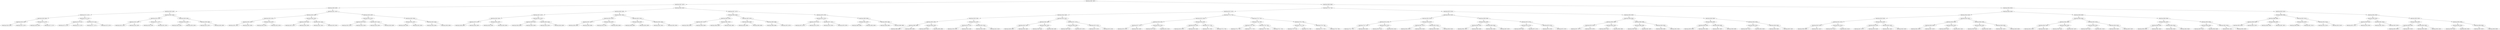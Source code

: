 digraph G{
1443106128 [label="Node{data=[4987, 4987]}"]
1443106128 -> 2141501484
2141501484 [label="Node{data=[4567, 4567]}"]
2141501484 -> 1922106678
1922106678 [label="Node{data=[4300, 4300]}"]
1922106678 -> 275575381
275575381 [label="Node{data=[4180, 4180]}"]
275575381 -> 1727267717
1727267717 [label="Node{data=[4172, 4172]}"]
1727267717 -> 1019982511
1019982511 [label="Node{data=[4168, 4168]}"]
1019982511 -> 1175042229
1175042229 [label="Node{data=[4166, 4166]}"]
1175042229 -> 822088827
822088827 [label="Node{data=[4160, 4160]}"]
1175042229 -> 1999553013
1999553013 [label="Node{data=[4167, 4167]}"]
1019982511 -> 370236277
370236277 [label="Node{data=[4170, 4170]}"]
370236277 -> 500598034
500598034 [label="Node{data=[4169, 4169]}"]
370236277 -> 751102239
751102239 [label="Node{data=[4171, 4171]}"]
1727267717 -> 769963035
769963035 [label="Node{data=[4176, 4176]}"]
769963035 -> 833787937
833787937 [label="Node{data=[4174, 4174]}"]
833787937 -> 417690896
417690896 [label="Node{data=[4173, 4173]}"]
833787937 -> 333642498
333642498 [label="Node{data=[4175, 4175]}"]
769963035 -> 456053001
456053001 [label="Node{data=[4178, 4178]}"]
456053001 -> 1056448989
1056448989 [label="Node{data=[4177, 4177]}"]
456053001 -> 218537703
218537703 [label="Node{data=[4179, 4179]}"]
275575381 -> 154689198
154689198 [label="Node{data=[4292, 4292]}"]
154689198 -> 1685286937
1685286937 [label="Node{data=[4218, 4218]}"]
1685286937 -> 460997507
460997507 [label="Node{data=[4182, 4182]}"]
460997507 -> 573704109
573704109 [label="Node{data=[4181, 4181]}"]
460997507 -> 1773461611
1773461611 [label="Node{data=[4183, 4183]}"]
1685286937 -> 381200124
381200124 [label="Node{data=[4277, 4277]}"]
381200124 -> 1603766771
1603766771 [label="Node{data=[4230, 4230]}"]
381200124 -> 1831531203
1831531203 [label="Node{data=[4291, 4291]}"]
154689198 -> 592703669
592703669 [label="Node{data=[4296, 4296]}"]
592703669 -> 1888431461
1888431461 [label="Node{data=[4294, 4294]}"]
1888431461 -> 322239126
322239126 [label="Node{data=[4293, 4293]}"]
1888431461 -> 699580121
699580121 [label="Node{data=[4295, 4295]}"]
592703669 -> 358098178
358098178 [label="Node{data=[4298, 4298]}"]
358098178 -> 473290441
473290441 [label="Node{data=[4297, 4297]}"]
358098178 -> 685866899
685866899 [label="Node{data=[4299, 4299]}"]
1922106678 -> 345589792
345589792 [label="Node{data=[4551, 4551]}"]
345589792 -> 1086132100
1086132100 [label="Node{data=[4336, 4336]}"]
1086132100 -> 1921784516
1921784516 [label="Node{data=[4332, 4332]}"]
1921784516 -> 1370685153
1370685153 [label="Node{data=[4302, 4302]}"]
1370685153 -> 263484607
263484607 [label="Node{data=[4301, 4301]}"]
1370685153 -> 668834786
668834786 [label="Node{data=[4303, 4303]}"]
1921784516 -> 890630119
890630119 [label="Node{data=[4334, 4334]}"]
890630119 -> 1930844754
1930844754 [label="Node{data=[4333, 4333]}"]
890630119 -> 1605093635
1605093635 [label="Node{data=[4335, 4335]}"]
1086132100 -> 350378911
350378911 [label="Node{data=[4340, 4340]}"]
350378911 -> 236123187
236123187 [label="Node{data=[4338, 4338]}"]
236123187 -> 1326971753
1326971753 [label="Node{data=[4337, 4337]}"]
236123187 -> 1316343897
1316343897 [label="Node{data=[4339, 4339]}"]
350378911 -> 1221412011
1221412011 [label="Node{data=[4342, 4342]}"]
1221412011 -> 1374126829
1374126829 [label="Node{data=[4341, 4341]}"]
1221412011 -> 559675147
559675147 [label="Node{data=[4343, 4343]}"]
345589792 -> 1095507041
1095507041 [label="Node{data=[4559, 4559]}"]
1095507041 -> 1661399295
1661399295 [label="Node{data=[4555, 4555]}"]
1661399295 -> 245098136
245098136 [label="Node{data=[4553, 4553]}"]
245098136 -> 1887874031
1887874031 [label="Node{data=[4552, 4552]}"]
245098136 -> 1367871114
1367871114 [label="Node{data=[4554, 4554]}"]
1661399295 -> 90017100
90017100 [label="Node{data=[4557, 4557]}"]
90017100 -> 1411581017
1411581017 [label="Node{data=[4556, 4556]}"]
90017100 -> 289346785
289346785 [label="Node{data=[4558, 4558]}"]
1095507041 -> 13808658
13808658 [label="Node{data=[4563, 4563]}"]
13808658 -> 1762422441
1762422441 [label="Node{data=[4561, 4561]}"]
1762422441 -> 633454109
633454109 [label="Node{data=[4560, 4560]}"]
1762422441 -> 1286618712
1286618712 [label="Node{data=[4562, 4562]}"]
13808658 -> 1498903032
1498903032 [label="Node{data=[4565, 4565]}"]
1498903032 -> 1403266397
1403266397 [label="Node{data=[4564, 4564]}"]
1498903032 -> 2076006498
2076006498 [label="Node{data=[4566, 4566]}"]
2141501484 -> 917699507
917699507 [label="Node{data=[4955, 4955]}"]
917699507 -> 1418232876
1418232876 [label="Node{data=[4635, 4635]}"]
1418232876 -> 653577517
653577517 [label="Node{data=[4627, 4627]}"]
653577517 -> 932966361
932966361 [label="Node{data=[4623, 4623]}"]
932966361 -> 383120890
383120890 [label="Node{data=[4570, 4570]}"]
383120890 -> 107784936
107784936 [label="Node{data=[4568, 4568]}"]
383120890 -> 116490925
116490925 [label="Node{data=[4605, 4605]}"]
932966361 -> 1853640845
1853640845 [label="Node{data=[4625, 4625]}"]
1853640845 -> 1463751325
1463751325 [label="Node{data=[4624, 4624]}"]
1853640845 -> 887609720
887609720 [label="Node{data=[4626, 4626]}"]
653577517 -> 1040830883
1040830883 [label="Node{data=[4631, 4631]}"]
1040830883 -> 855447255
855447255 [label="Node{data=[4629, 4629]}"]
855447255 -> 494485999
494485999 [label="Node{data=[4628, 4628]}"]
855447255 -> 392132385
392132385 [label="Node{data=[4630, 4630]}"]
1040830883 -> 1739274400
1739274400 [label="Node{data=[4633, 4633]}"]
1739274400 -> 1027264812
1027264812 [label="Node{data=[4632, 4632]}"]
1739274400 -> 1788578141
1788578141 [label="Node{data=[4634, 4634]}"]
1418232876 -> 110173520
110173520 [label="Node{data=[4947, 4947]}"]
110173520 -> 952195866
952195866 [label="Node{data=[4676, 4676]}"]
952195866 -> 1394167455
1394167455 [label="Node{data=[4637, 4637]}"]
1394167455 -> 1702814912
1702814912 [label="Node{data=[4636, 4636]}"]
1394167455 -> 1795886754
1795886754 [label="Node{data=[4638, 4638]}"]
952195866 -> 1503695186
1503695186 [label="Node{data=[4945, 4945]}"]
1503695186 -> 1087656271
1087656271 [label="Node{data=[4783, 4783]}"]
1503695186 -> 1377760625
1377760625 [label="Node{data=[4946, 4946]}"]
110173520 -> 1632870286
1632870286 [label="Node{data=[4951, 4951]}"]
1632870286 -> 1017428215
1017428215 [label="Node{data=[4949, 4949]}"]
1017428215 -> 1587075077
1587075077 [label="Node{data=[4948, 4948]}"]
1017428215 -> 2072513498
2072513498 [label="Node{data=[4950, 4950]}"]
1632870286 -> 114967754
114967754 [label="Node{data=[4953, 4953]}"]
114967754 -> 522205158
522205158 [label="Node{data=[4952, 4952]}"]
114967754 -> 123772151
123772151 [label="Node{data=[4954, 4954]}"]
917699507 -> 1015910682
1015910682 [label="Node{data=[4971, 4971]}"]
1015910682 -> 1747287637
1747287637 [label="Node{data=[4963, 4963]}"]
1747287637 -> 1990519728
1990519728 [label="Node{data=[4959, 4959]}"]
1990519728 -> 1965049527
1965049527 [label="Node{data=[4957, 4957]}"]
1965049527 -> 628427848
628427848 [label="Node{data=[4956, 4956]}"]
1965049527 -> 1726024037
1726024037 [label="Node{data=[4958, 4958]}"]
1990519728 -> 927569762
927569762 [label="Node{data=[4961, 4961]}"]
927569762 -> 1076591298
1076591298 [label="Node{data=[4960, 4960]}"]
927569762 -> 1303456195
1303456195 [label="Node{data=[4962, 4962]}"]
1747287637 -> 594918193
594918193 [label="Node{data=[4967, 4967]}"]
594918193 -> 1492966074
1492966074 [label="Node{data=[4965, 4965]}"]
1492966074 -> 1125799437
1125799437 [label="Node{data=[4964, 4964]}"]
1492966074 -> 128024732
128024732 [label="Node{data=[4966, 4966]}"]
594918193 -> 151195498
151195498 [label="Node{data=[4969, 4969]}"]
151195498 -> 924073466
924073466 [label="Node{data=[4968, 4968]}"]
151195498 -> 649051947
649051947 [label="Node{data=[4970, 4970]}"]
1015910682 -> 763457026
763457026 [label="Node{data=[4979, 4979]}"]
763457026 -> 1013468295
1013468295 [label="Node{data=[4975, 4975]}"]
1013468295 -> 713379101
713379101 [label="Node{data=[4973, 4973]}"]
713379101 -> 1896409473
1896409473 [label="Node{data=[4972, 4972]}"]
713379101 -> 1474259164
1474259164 [label="Node{data=[4974, 4974]}"]
1013468295 -> 690821844
690821844 [label="Node{data=[4977, 4977]}"]
690821844 -> 692078409
692078409 [label="Node{data=[4976, 4976]}"]
690821844 -> 523429633
523429633 [label="Node{data=[4978, 4978]}"]
763457026 -> 856159667
856159667 [label="Node{data=[4983, 4983]}"]
856159667 -> 1916641981
1916641981 [label="Node{data=[4981, 4981]}"]
1916641981 -> 1500305852
1500305852 [label="Node{data=[4980, 4980]}"]
1916641981 -> 1374566271
1374566271 [label="Node{data=[4982, 4982]}"]
856159667 -> 1573448348
1573448348 [label="Node{data=[4985, 4985]}"]
1573448348 -> 1115653074
1115653074 [label="Node{data=[4984, 4984]}"]
1573448348 -> 2111898392
2111898392 [label="Node{data=[4986, 4986]}"]
1443106128 -> 1561626132
1561626132 [label="Node{data=[9408, 9408]}"]
1561626132 -> 1200757536
1200757536 [label="Node{data=[7740, 7740]}"]
1200757536 -> 2043502867
2043502867 [label="Node{data=[5475, 5475]}"]
2043502867 -> 213996785
213996785 [label="Node{data=[5444, 5444]}"]
213996785 -> 1964787547
1964787547 [label="Node{data=[5180, 5180]}"]
1964787547 -> 578820547
578820547 [label="Node{data=[4991, 4991]}"]
578820547 -> 811020665
811020665 [label="Node{data=[4989, 4989]}"]
811020665 -> 918003038
918003038 [label="Node{data=[4988, 4988]}"]
811020665 -> 554050124
554050124 [label="Node{data=[4990, 4990]}"]
578820547 -> 65698222
65698222 [label="Node{data=[4993, 4993]}"]
65698222 -> 171924563
171924563 [label="Node{data=[4992, 4992]}"]
65698222 -> 15232295
15232295 [label="Node{data=[4994, 4994]}"]
1964787547 -> 275524404
275524404 [label="Node{data=[5255, 5255]}"]
275524404 -> 1075513246
1075513246 [label="Node{data=[5213, 5213]}"]
1075513246 -> 808850954
808850954 [label="Node{data=[5199, 5199]}"]
1075513246 -> 1937036414
1937036414 [label="Node{data=[5234, 5234]}"]
275524404 -> 36725935
36725935 [label="Node{data=[5302, 5302]}"]
36725935 -> 445625472
445625472 [label="Node{data=[5300, 5300]}"]
36725935 -> 436823965
436823965 [label="Node{data=[5422, 5422]}"]
213996785 -> 1326155654
1326155654 [label="Node{data=[5467, 5467]}"]
1326155654 -> 1319077844
1319077844 [label="Node{data=[5463, 5463]}"]
1319077844 -> 693305651
693305651 [label="Node{data=[5461, 5461]}"]
693305651 -> 2025307659
2025307659 [label="Node{data=[5460, 5460]}"]
693305651 -> 1804804396
1804804396 [label="Node{data=[5462, 5462]}"]
1319077844 -> 1493220013
1493220013 [label="Node{data=[5465, 5465]}"]
1493220013 -> 1760256551
1760256551 [label="Node{data=[5464, 5464]}"]
1493220013 -> 770297559
770297559 [label="Node{data=[5466, 5466]}"]
1326155654 -> 1593905159
1593905159 [label="Node{data=[5471, 5471]}"]
1593905159 -> 50863256
50863256 [label="Node{data=[5469, 5469]}"]
50863256 -> 817998980
817998980 [label="Node{data=[5468, 5468]}"]
50863256 -> 1396527933
1396527933 [label="Node{data=[5470, 5470]}"]
1593905159 -> 82567285
82567285 [label="Node{data=[5473, 5473]}"]
82567285 -> 1204076716
1204076716 [label="Node{data=[5472, 5472]}"]
82567285 -> 2061295964
2061295964 [label="Node{data=[5474, 5474]}"]
2043502867 -> 1128391041
1128391041 [label="Node{data=[7724, 7724]}"]
1128391041 -> 410147284
410147284 [label="Node{data=[5532, 5532]}"]
410147284 -> 2043821014
2043821014 [label="Node{data=[5528, 5528]}"]
2043821014 -> 1679418289
1679418289 [label="Node{data=[5477, 5477]}"]
1679418289 -> 681069402
681069402 [label="Node{data=[5476, 5476]}"]
1679418289 -> 581835620
581835620 [label="Node{data=[5505, 5505]}"]
2043821014 -> 1246402668
1246402668 [label="Node{data=[5530, 5530]}"]
1246402668 -> 1642458879
1642458879 [label="Node{data=[5529, 5529]}"]
1246402668 -> 189643522
189643522 [label="Node{data=[5531, 5531]}"]
410147284 -> 1500181556
1500181556 [label="Node{data=[5536, 5536]}"]
1500181556 -> 1199410829
1199410829 [label="Node{data=[5534, 5534]}"]
1199410829 -> 161550987
161550987 [label="Node{data=[5533, 5533]}"]
1199410829 -> 1867660566
1867660566 [label="Node{data=[5535, 5535]}"]
1500181556 -> 1637334940
1637334940 [label="Node{data=[7722, 7722]}"]
1637334940 -> 1253395653
1253395653 [label="Node{data=[7672, 7672]}"]
1637334940 -> 1258367570
1258367570 [label="Node{data=[7723, 7723]}"]
1128391041 -> 902108329
902108329 [label="Node{data=[7732, 7732]}"]
902108329 -> 1777477330
1777477330 [label="Node{data=[7728, 7728]}"]
1777477330 -> 155294797
155294797 [label="Node{data=[7726, 7726]}"]
155294797 -> 1263563917
1263563917 [label="Node{data=[7725, 7725]}"]
155294797 -> 1445806354
1445806354 [label="Node{data=[7727, 7727]}"]
1777477330 -> 772880819
772880819 [label="Node{data=[7730, 7730]}"]
772880819 -> 733445064
733445064 [label="Node{data=[7729, 7729]}"]
772880819 -> 1670088239
1670088239 [label="Node{data=[7731, 7731]}"]
902108329 -> 1603436189
1603436189 [label="Node{data=[7736, 7736]}"]
1603436189 -> 2020149373
2020149373 [label="Node{data=[7734, 7734]}"]
2020149373 -> 1745900931
1745900931 [label="Node{data=[7733, 7733]}"]
2020149373 -> 1469389904
1469389904 [label="Node{data=[7735, 7735]}"]
1603436189 -> 457172649
457172649 [label="Node{data=[7738, 7738]}"]
457172649 -> 723861331
723861331 [label="Node{data=[7737, 7737]}"]
457172649 -> 1098111993
1098111993 [label="Node{data=[7739, 7739]}"]
1200757536 -> 1056651291
1056651291 [label="Node{data=[9376, 9376]}"]
1056651291 -> 1519750083
1519750083 [label="Node{data=[9023, 9023]}"]
1519750083 -> 1489561701
1489561701 [label="Node{data=[9015, 9015]}"]
1489561701 -> 129719446
129719446 [label="Node{data=[8724, 8724]}"]
129719446 -> 1625790362
1625790362 [label="Node{data=[7742, 7742]}"]
1625790362 -> 375051222
375051222 [label="Node{data=[7741, 7741]}"]
1625790362 -> 164530872
164530872 [label="Node{data=[8026, 8026]}"]
129719446 -> 1422665979
1422665979 [label="Node{data=[9013, 9013]}"]
1422665979 -> 139144895
139144895 [label="Node{data=[9012, 9012]}"]
1422665979 -> 1221560323
1221560323 [label="Node{data=[9014, 9014]}"]
1489561701 -> 900288744
900288744 [label="Node{data=[9019, 9019]}"]
900288744 -> 9911638
9911638 [label="Node{data=[9017, 9017]}"]
9911638 -> 1375261997
1375261997 [label="Node{data=[9016, 9016]}"]
9911638 -> 1698939009
1698939009 [label="Node{data=[9018, 9018]}"]
900288744 -> 445838033
445838033 [label="Node{data=[9021, 9021]}"]
445838033 -> 592843096
592843096 [label="Node{data=[9020, 9020]}"]
445838033 -> 881916322
881916322 [label="Node{data=[9022, 9022]}"]
1519750083 -> 1336696953
1336696953 [label="Node{data=[9368, 9368]}"]
1336696953 -> 1118111527
1118111527 [label="Node{data=[9364, 9364]}"]
1118111527 -> 1374294778
1374294778 [label="Node{data=[9362, 9362]}"]
1374294778 -> 1652862092
1652862092 [label="Node{data=[9361, 9361]}"]
1374294778 -> 1317512973
1317512973 [label="Node{data=[9363, 9363]}"]
1118111527 -> 619781573
619781573 [label="Node{data=[9366, 9366]}"]
619781573 -> 630040163
630040163 [label="Node{data=[9365, 9365]}"]
619781573 -> 1646956178
1646956178 [label="Node{data=[9367, 9367]}"]
1336696953 -> 291959317
291959317 [label="Node{data=[9372, 9372]}"]
291959317 -> 1037421257
1037421257 [label="Node{data=[9370, 9370]}"]
1037421257 -> 1965280686
1965280686 [label="Node{data=[9369, 9369]}"]
1037421257 -> 1129022342
1129022342 [label="Node{data=[9371, 9371]}"]
291959317 -> 1696278432
1696278432 [label="Node{data=[9374, 9374]}"]
1696278432 -> 1980447304
1980447304 [label="Node{data=[9373, 9373]}"]
1696278432 -> 489605018
489605018 [label="Node{data=[9375, 9375]}"]
1056651291 -> 40247306
40247306 [label="Node{data=[9392, 9392]}"]
40247306 -> 1048322497
1048322497 [label="Node{data=[9384, 9384]}"]
1048322497 -> 294290748
294290748 [label="Node{data=[9380, 9380]}"]
294290748 -> 2062779008
2062779008 [label="Node{data=[9378, 9378]}"]
2062779008 -> 1235655588
1235655588 [label="Node{data=[9377, 9377]}"]
2062779008 -> 369871224
369871224 [label="Node{data=[9379, 9379]}"]
294290748 -> 1408048608
1408048608 [label="Node{data=[9382, 9382]}"]
1408048608 -> 904684191
904684191 [label="Node{data=[9381, 9381]}"]
1408048608 -> 1223337021
1223337021 [label="Node{data=[9383, 9383]}"]
1048322497 -> 6480977
6480977 [label="Node{data=[9388, 9388]}"]
6480977 -> 1004268448
1004268448 [label="Node{data=[9386, 9386]}"]
1004268448 -> 1836420830
1836420830 [label="Node{data=[9385, 9385]}"]
1004268448 -> 1889731585
1889731585 [label="Node{data=[9387, 9387]}"]
6480977 -> 1735665192
1735665192 [label="Node{data=[9390, 9390]}"]
1735665192 -> 51795853
51795853 [label="Node{data=[9389, 9389]}"]
1735665192 -> 1121200719
1121200719 [label="Node{data=[9391, 9391]}"]
40247306 -> 708820248
708820248 [label="Node{data=[9400, 9400]}"]
708820248 -> 1815907089
1815907089 [label="Node{data=[9396, 9396]}"]
1815907089 -> 1562837796
1562837796 [label="Node{data=[9394, 9394]}"]
1562837796 -> 1052957853
1052957853 [label="Node{data=[9393, 9393]}"]
1562837796 -> 1765962016
1765962016 [label="Node{data=[9395, 9395]}"]
1815907089 -> 1630411546
1630411546 [label="Node{data=[9398, 9398]}"]
1630411546 -> 74779192
74779192 [label="Node{data=[9397, 9397]}"]
1630411546 -> 746264607
746264607 [label="Node{data=[9399, 9399]}"]
708820248 -> 1456121793
1456121793 [label="Node{data=[9404, 9404]}"]
1456121793 -> 1194168521
1194168521 [label="Node{data=[9402, 9402]}"]
1194168521 -> 1806005982
1806005982 [label="Node{data=[9401, 9401]}"]
1194168521 -> 535441493
535441493 [label="Node{data=[9403, 9403]}"]
1456121793 -> 471689414
471689414 [label="Node{data=[9406, 9406]}"]
471689414 -> 933042260
933042260 [label="Node{data=[9405, 9405]}"]
471689414 -> 2001636351
2001636351 [label="Node{data=[9407, 9407]}"]
1561626132 -> 963143131
963143131 [label="Node{data=[9654, 9654]}"]
963143131 -> 1321496936
1321496936 [label="Node{data=[9440, 9440]}"]
1321496936 -> 289709916
289709916 [label="Node{data=[9424, 9424]}"]
289709916 -> 316076024
316076024 [label="Node{data=[9416, 9416]}"]
316076024 -> 1751783108
1751783108 [label="Node{data=[9412, 9412]}"]
1751783108 -> 88634768
88634768 [label="Node{data=[9410, 9410]}"]
88634768 -> 809739290
809739290 [label="Node{data=[9409, 9409]}"]
88634768 -> 357508293
357508293 [label="Node{data=[9411, 9411]}"]
1751783108 -> 757849246
757849246 [label="Node{data=[9414, 9414]}"]
757849246 -> 1795803230
1795803230 [label="Node{data=[9413, 9413]}"]
757849246 -> 1179107921
1179107921 [label="Node{data=[9415, 9415]}"]
316076024 -> 717406032
717406032 [label="Node{data=[9420, 9420]}"]
717406032 -> 1501452730
1501452730 [label="Node{data=[9418, 9418]}"]
1501452730 -> 2089820659
2089820659 [label="Node{data=[9417, 9417]}"]
1501452730 -> 71115130
71115130 [label="Node{data=[9419, 9419]}"]
717406032 -> 993666706
993666706 [label="Node{data=[9422, 9422]}"]
993666706 -> 270670790
270670790 [label="Node{data=[9421, 9421]}"]
993666706 -> 1841311624
1841311624 [label="Node{data=[9423, 9423]}"]
289709916 -> 1832379
1832379 [label="Node{data=[9432, 9432]}"]
1832379 -> 1795116444
1795116444 [label="Node{data=[9428, 9428]}"]
1795116444 -> 1787004718
1787004718 [label="Node{data=[9426, 9426]}"]
1787004718 -> 114514329
114514329 [label="Node{data=[9425, 9425]}"]
1787004718 -> 1505415893
1505415893 [label="Node{data=[9427, 9427]}"]
1795116444 -> 1228531667
1228531667 [label="Node{data=[9430, 9430]}"]
1228531667 -> 1073062701
1073062701 [label="Node{data=[9429, 9429]}"]
1228531667 -> 603335387
603335387 [label="Node{data=[9431, 9431]}"]
1832379 -> 743798794
743798794 [label="Node{data=[9436, 9436]}"]
743798794 -> 718542124
718542124 [label="Node{data=[9434, 9434]}"]
718542124 -> 950679440
950679440 [label="Node{data=[9433, 9433]}"]
718542124 -> 714633900
714633900 [label="Node{data=[9435, 9435]}"]
743798794 -> 755682013
755682013 [label="Node{data=[9438, 9438]}"]
755682013 -> 670943013
670943013 [label="Node{data=[9437, 9437]}"]
755682013 -> 1308783357
1308783357 [label="Node{data=[9439, 9439]}"]
1321496936 -> 669410435
669410435 [label="Node{data=[9638, 9638]}"]
669410435 -> 1556156032
1556156032 [label="Node{data=[9448, 9448]}"]
1556156032 -> 357318354
357318354 [label="Node{data=[9444, 9444]}"]
357318354 -> 1216619292
1216619292 [label="Node{data=[9442, 9442]}"]
1216619292 -> 1557300467
1557300467 [label="Node{data=[9441, 9441]}"]
1216619292 -> 145962215
145962215 [label="Node{data=[9443, 9443]}"]
357318354 -> 2096968077
2096968077 [label="Node{data=[9446, 9446]}"]
2096968077 -> 361259469
361259469 [label="Node{data=[9445, 9445]}"]
2096968077 -> 1572182675
1572182675 [label="Node{data=[9447, 9447]}"]
1556156032 -> 1286638030
1286638030 [label="Node{data=[9452, 9452]}"]
1286638030 -> 1498720396
1498720396 [label="Node{data=[9450, 9450]}"]
1498720396 -> 251935842
251935842 [label="Node{data=[9449, 9449]}"]
1498720396 -> 2123652627
2123652627 [label="Node{data=[9451, 9451]}"]
1286638030 -> 916604662
916604662 [label="Node{data=[9454, 9454]}"]
916604662 -> 1255053414
1255053414 [label="Node{data=[9453, 9453]}"]
916604662 -> 1678203505
1678203505 [label="Node{data=[9637, 9637]}"]
669410435 -> 943715364
943715364 [label="Node{data=[9646, 9646]}"]
943715364 -> 479105059
479105059 [label="Node{data=[9642, 9642]}"]
479105059 -> 582825596
582825596 [label="Node{data=[9640, 9640]}"]
582825596 -> 2083992712
2083992712 [label="Node{data=[9639, 9639]}"]
582825596 -> 997093886
997093886 [label="Node{data=[9641, 9641]}"]
479105059 -> 1393156408
1393156408 [label="Node{data=[9644, 9644]}"]
1393156408 -> 416031731
416031731 [label="Node{data=[9643, 9643]}"]
1393156408 -> 1570424598
1570424598 [label="Node{data=[9645, 9645]}"]
943715364 -> 364100826
364100826 [label="Node{data=[9650, 9650]}"]
364100826 -> 154115957
154115957 [label="Node{data=[9648, 9648]}"]
154115957 -> 1887823384
1887823384 [label="Node{data=[9647, 9647]}"]
154115957 -> 2066492777
2066492777 [label="Node{data=[9649, 9649]}"]
364100826 -> 1945177018
1945177018 [label="Node{data=[9652, 9652]}"]
1945177018 -> 114353798
114353798 [label="Node{data=[9651, 9651]}"]
1945177018 -> 1505387874
1505387874 [label="Node{data=[9653, 9653]}"]
963143131 -> 1130843225
1130843225 [label="Node{data=[9916, 9916]}"]
1130843225 -> 942678868
942678868 [label="Node{data=[9908, 9908]}"]
942678868 -> 970266114
970266114 [label="Node{data=[9886, 9886]}"]
970266114 -> 869201199
869201199 [label="Node{data=[9656, 9656]}"]
869201199 -> 1244816011
1244816011 [label="Node{data=[9655, 9655]}"]
869201199 -> 1939980826
1939980826 [label="Node{data=[9657, 9657]}"]
970266114 -> 1649786730
1649786730 [label="Node{data=[9906, 9906]}"]
1649786730 -> 653678978
653678978 [label="Node{data=[9905, 9905]}"]
1649786730 -> 2131317229
2131317229 [label="Node{data=[9907, 9907]}"]
942678868 -> 38141188
38141188 [label="Node{data=[9912, 9912]}"]
38141188 -> 1294249161
1294249161 [label="Node{data=[9910, 9910]}"]
1294249161 -> 1493882534
1493882534 [label="Node{data=[9909, 9909]}"]
1294249161 -> 1824088659
1824088659 [label="Node{data=[9911, 9911]}"]
38141188 -> 1102651165
1102651165 [label="Node{data=[9914, 9914]}"]
1102651165 -> 697540871
697540871 [label="Node{data=[9913, 9913]}"]
1102651165 -> 639888757
639888757 [label="Node{data=[9915, 9915]}"]
1130843225 -> 19900440
19900440 [label="Node{data=[9924, 9924]}"]
19900440 -> 140975831
140975831 [label="Node{data=[9920, 9920]}"]
140975831 -> 1019747653
1019747653 [label="Node{data=[9918, 9918]}"]
1019747653 -> 87627756
87627756 [label="Node{data=[9917, 9917]}"]
1019747653 -> 2032795707
2032795707 [label="Node{data=[9919, 9919]}"]
140975831 -> 1233856623
1233856623 [label="Node{data=[9922, 9922]}"]
1233856623 -> 903161390
903161390 [label="Node{data=[9921, 9921]}"]
1233856623 -> 2015281423
2015281423 [label="Node{data=[9923, 9923]}"]
19900440 -> 1369189871
1369189871 [label="Node{data=[9932, 9932]}"]
1369189871 -> 1103413219
1103413219 [label="Node{data=[9928, 9928]}"]
1103413219 -> 1564218787
1564218787 [label="Node{data=[9926, 9926]}"]
1564218787 -> 1394909618
1394909618 [label="Node{data=[9925, 9925]}"]
1564218787 -> 1667702124
1667702124 [label="Node{data=[9927, 9927]}"]
1103413219 -> 129535300
129535300 [label="Node{data=[9930, 9930]}"]
129535300 -> 974389533
974389533 [label="Node{data=[9929, 9929]}"]
129535300 -> 1288376028
1288376028 [label="Node{data=[9931, 9931]}"]
1369189871 -> 387774036
387774036 [label="Node{data=[9936, 9936]}"]
387774036 -> 1418562398
1418562398 [label="Node{data=[9934, 9934]}"]
1418562398 -> 1317762107
1317762107 [label="Node{data=[9933, 9933]}"]
1418562398 -> 1512189656
1512189656 [label="Node{data=[9935, 9935]}"]
387774036 -> 712826270
712826270 [label="Node{data=[9938, 9938]}"]
712826270 -> 311649524
311649524 [label="Node{data=[9937, 9937]}"]
712826270 -> 128774193
128774193 [label="Node{data=[9939, 9939]}"]
}
